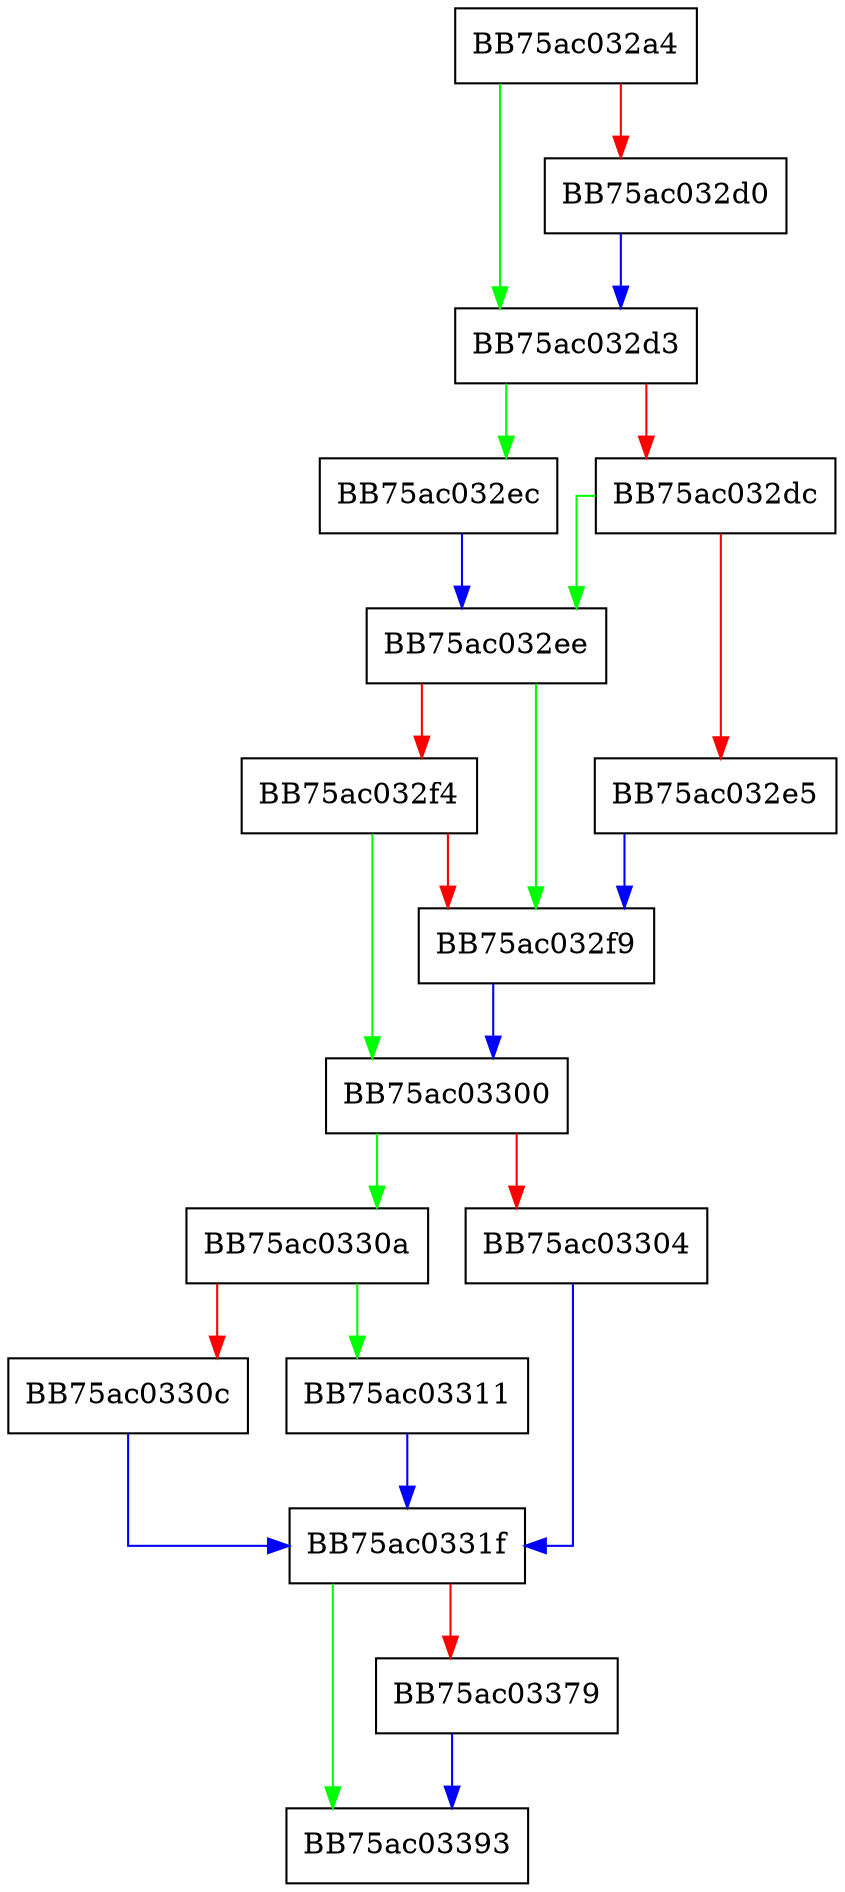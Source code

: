 digraph ZSTD_getCParams_internal {
  node [shape="box"];
  graph [splines=ortho];
  BB75ac032a4 -> BB75ac032d3 [color="green"];
  BB75ac032a4 -> BB75ac032d0 [color="red"];
  BB75ac032d0 -> BB75ac032d3 [color="blue"];
  BB75ac032d3 -> BB75ac032ec [color="green"];
  BB75ac032d3 -> BB75ac032dc [color="red"];
  BB75ac032dc -> BB75ac032ee [color="green"];
  BB75ac032dc -> BB75ac032e5 [color="red"];
  BB75ac032e5 -> BB75ac032f9 [color="blue"];
  BB75ac032ec -> BB75ac032ee [color="blue"];
  BB75ac032ee -> BB75ac032f9 [color="green"];
  BB75ac032ee -> BB75ac032f4 [color="red"];
  BB75ac032f4 -> BB75ac03300 [color="green"];
  BB75ac032f4 -> BB75ac032f9 [color="red"];
  BB75ac032f9 -> BB75ac03300 [color="blue"];
  BB75ac03300 -> BB75ac0330a [color="green"];
  BB75ac03300 -> BB75ac03304 [color="red"];
  BB75ac03304 -> BB75ac0331f [color="blue"];
  BB75ac0330a -> BB75ac03311 [color="green"];
  BB75ac0330a -> BB75ac0330c [color="red"];
  BB75ac0330c -> BB75ac0331f [color="blue"];
  BB75ac03311 -> BB75ac0331f [color="blue"];
  BB75ac0331f -> BB75ac03393 [color="green"];
  BB75ac0331f -> BB75ac03379 [color="red"];
  BB75ac03379 -> BB75ac03393 [color="blue"];
}